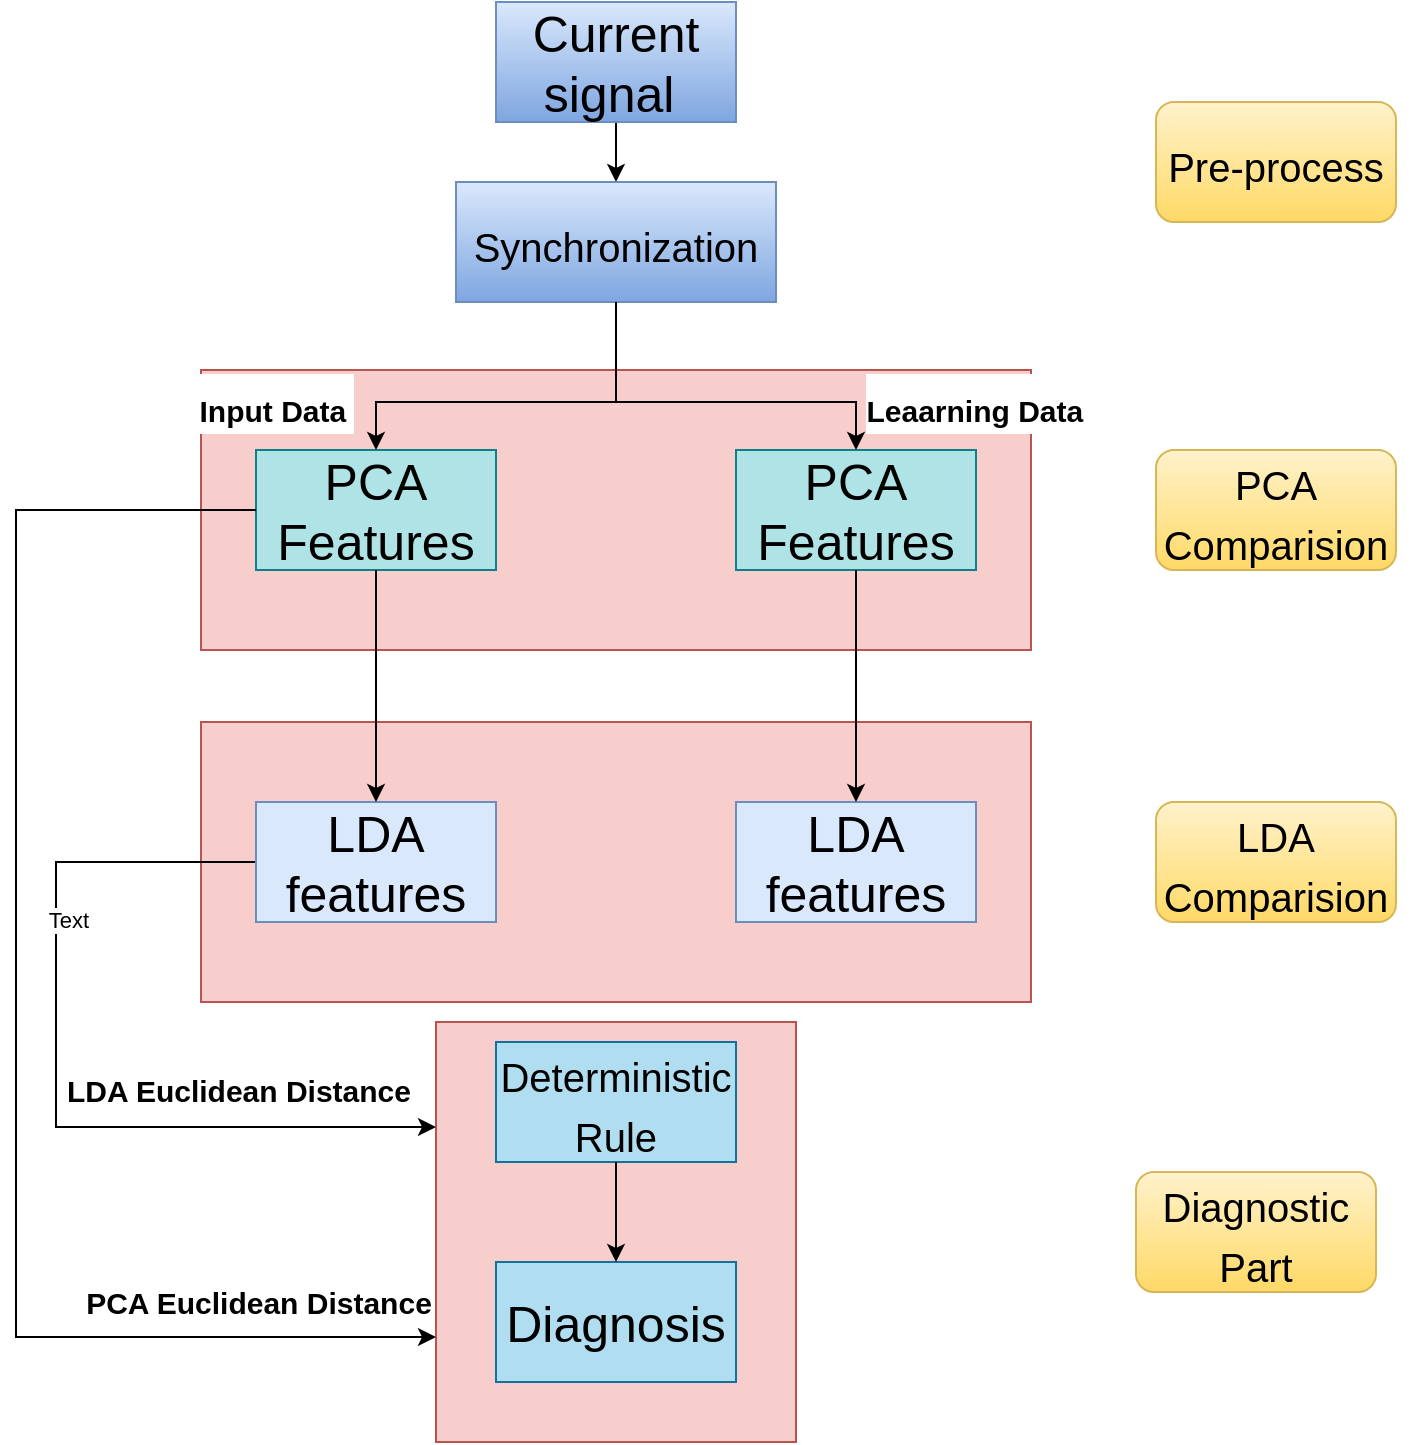 <mxfile version="22.0.4" type="github">
  <diagram name="Page-1" id="8uUQfdQlzwyxCqUWMDw8">
    <mxGraphModel dx="1938" dy="1120" grid="1" gridSize="10" guides="1" tooltips="1" connect="1" arrows="1" fold="1" page="1" pageScale="1" pageWidth="1169" pageHeight="827" math="0" shadow="0">
      <root>
        <mxCell id="0" />
        <mxCell id="1" parent="0" />
        <mxCell id="XMrZmeqTqdPVza6Q-LWn-39" value="" style="group;fontSize=25;" vertex="1" connectable="0" parent="1">
          <mxGeometry x="140" y="40" width="700" height="720" as="geometry" />
        </mxCell>
        <mxCell id="XMrZmeqTqdPVza6Q-LWn-10" value="" style="group;fillColor=#b1ddf0;strokeColor=#10739e;fontSize=25;" vertex="1" connectable="0" parent="XMrZmeqTqdPVza6Q-LWn-39">
          <mxGeometry x="92.5" y="184" width="415" height="140" as="geometry" />
        </mxCell>
        <mxCell id="XMrZmeqTqdPVza6Q-LWn-5" value="" style="rounded=0;whiteSpace=wrap;html=1;fillColor=#f8cecc;strokeColor=#b85450;fontSize=25;" vertex="1" parent="XMrZmeqTqdPVza6Q-LWn-10">
          <mxGeometry width="415" height="140" as="geometry" />
        </mxCell>
        <mxCell id="XMrZmeqTqdPVza6Q-LWn-7" value="PCA Features" style="rounded=0;whiteSpace=wrap;html=1;fillColor=#b0e3e6;strokeColor=#0e8088;fontSize=25;" vertex="1" parent="XMrZmeqTqdPVza6Q-LWn-10">
          <mxGeometry x="27.5" y="40" width="120" height="60" as="geometry" />
        </mxCell>
        <mxCell id="XMrZmeqTqdPVza6Q-LWn-8" value="PCA Features" style="rounded=0;whiteSpace=wrap;html=1;fillColor=#b0e3e6;strokeColor=#0e8088;fontSize=25;" vertex="1" parent="XMrZmeqTqdPVza6Q-LWn-10">
          <mxGeometry x="267.5" y="40" width="120" height="60" as="geometry" />
        </mxCell>
        <mxCell id="XMrZmeqTqdPVza6Q-LWn-29" value="" style="rounded=0;whiteSpace=wrap;html=1;fillColor=#f8cecc;strokeColor=#b85450;fontSize=25;" vertex="1" parent="XMrZmeqTqdPVza6Q-LWn-39">
          <mxGeometry x="210" y="510" width="180" height="210" as="geometry" />
        </mxCell>
        <mxCell id="XMrZmeqTqdPVza6Q-LWn-44" value="" style="edgeStyle=orthogonalEdgeStyle;rounded=0;orthogonalLoop=1;jettySize=auto;html=1;" edge="1" parent="XMrZmeqTqdPVza6Q-LWn-39" source="XMrZmeqTqdPVza6Q-LWn-1" target="XMrZmeqTqdPVza6Q-LWn-2">
          <mxGeometry relative="1" as="geometry" />
        </mxCell>
        <mxCell id="XMrZmeqTqdPVza6Q-LWn-1" value="&lt;font style=&quot;font-size: 25px;&quot;&gt;Current signal&amp;nbsp;&lt;/font&gt;" style="rounded=0;whiteSpace=wrap;html=1;fillColor=#dae8fc;gradientColor=#7ea6e0;strokeColor=#6c8ebf;fontSize=25;" vertex="1" parent="XMrZmeqTqdPVza6Q-LWn-39">
          <mxGeometry x="240" width="120" height="60" as="geometry" />
        </mxCell>
        <mxCell id="XMrZmeqTqdPVza6Q-LWn-36" style="edgeStyle=orthogonalEdgeStyle;rounded=0;orthogonalLoop=1;jettySize=auto;html=1;entryX=0.5;entryY=0;entryDx=0;entryDy=0;fontSize=25;" edge="1" parent="XMrZmeqTqdPVza6Q-LWn-39" source="XMrZmeqTqdPVza6Q-LWn-2" target="XMrZmeqTqdPVza6Q-LWn-7">
          <mxGeometry relative="1" as="geometry">
            <Array as="points">
              <mxPoint x="300" y="200" />
              <mxPoint x="180" y="200" />
            </Array>
          </mxGeometry>
        </mxCell>
        <mxCell id="XMrZmeqTqdPVza6Q-LWn-38" value="&lt;font style=&quot;font-size: 15px;&quot;&gt;Input Data&amp;nbsp;&lt;/font&gt;" style="edgeLabel;html=1;align=center;verticalAlign=middle;resizable=0;points=[];fontStyle=1;fontSize=25;" vertex="1" connectable="0" parent="XMrZmeqTqdPVza6Q-LWn-36">
          <mxGeometry x="0.176" y="1" relative="1" as="geometry">
            <mxPoint x="-106" y="-1" as="offset" />
          </mxGeometry>
        </mxCell>
        <mxCell id="XMrZmeqTqdPVza6Q-LWn-2" value="&lt;font style=&quot;font-size: 20px;&quot;&gt;Synchronization&lt;/font&gt;" style="rounded=0;whiteSpace=wrap;html=1;fillColor=#dae8fc;gradientColor=#7ea6e0;strokeColor=#6c8ebf;fontSize=25;" vertex="1" parent="XMrZmeqTqdPVza6Q-LWn-39">
          <mxGeometry x="220" y="90" width="160" height="60" as="geometry" />
        </mxCell>
        <mxCell id="XMrZmeqTqdPVza6Q-LWn-4" value="&lt;font style=&quot;font-size: 20px;&quot;&gt;Pre-process&lt;/font&gt;" style="rounded=1;whiteSpace=wrap;html=1;fillColor=#fff2cc;gradientColor=#ffd966;strokeColor=#d6b656;fontSize=25;" vertex="1" parent="XMrZmeqTqdPVza6Q-LWn-39">
          <mxGeometry x="570" y="50" width="120" height="60" as="geometry" />
        </mxCell>
        <mxCell id="XMrZmeqTqdPVza6Q-LWn-11" value="" style="rounded=0;whiteSpace=wrap;html=1;fillColor=#f8cecc;strokeColor=#b85450;fontSize=25;" vertex="1" parent="XMrZmeqTqdPVza6Q-LWn-39">
          <mxGeometry x="92.5" y="360" width="415" height="140" as="geometry" />
        </mxCell>
        <mxCell id="XMrZmeqTqdPVza6Q-LWn-30" value="" style="edgeStyle=orthogonalEdgeStyle;rounded=0;orthogonalLoop=1;jettySize=auto;html=1;entryX=0;entryY=0.25;entryDx=0;entryDy=0;fontSize=25;" edge="1" parent="XMrZmeqTqdPVza6Q-LWn-39" source="XMrZmeqTqdPVza6Q-LWn-12" target="XMrZmeqTqdPVza6Q-LWn-29">
          <mxGeometry relative="1" as="geometry">
            <Array as="points">
              <mxPoint x="20" y="430" />
              <mxPoint x="20" y="563" />
            </Array>
          </mxGeometry>
        </mxCell>
        <mxCell id="XMrZmeqTqdPVza6Q-LWn-32" value="&lt;b style=&quot;&quot;&gt;&lt;font style=&quot;font-size: 15px;&quot;&gt;LDA Euclidean Distance&lt;/font&gt;&lt;/b&gt;" style="edgeLabel;html=1;align=center;verticalAlign=middle;resizable=0;points=[];fontSize=25;" vertex="1" connectable="0" parent="XMrZmeqTqdPVza6Q-LWn-30">
          <mxGeometry x="0.542" y="-2" relative="1" as="geometry">
            <mxPoint x="-2" y="-25" as="offset" />
          </mxGeometry>
        </mxCell>
        <mxCell id="XMrZmeqTqdPVza6Q-LWn-41" value="Text" style="edgeLabel;html=1;align=center;verticalAlign=middle;resizable=0;points=[];" vertex="1" connectable="0" parent="XMrZmeqTqdPVza6Q-LWn-30">
          <mxGeometry x="-0.385" y="6" relative="1" as="geometry">
            <mxPoint y="-1" as="offset" />
          </mxGeometry>
        </mxCell>
        <mxCell id="XMrZmeqTqdPVza6Q-LWn-12" value="LDA features" style="rounded=0;whiteSpace=wrap;html=1;fillColor=#dae8fc;strokeColor=#6c8ebf;fontSize=25;" vertex="1" parent="XMrZmeqTqdPVza6Q-LWn-39">
          <mxGeometry x="120" y="400" width="120" height="60" as="geometry" />
        </mxCell>
        <mxCell id="XMrZmeqTqdPVza6Q-LWn-13" value="LDA features" style="rounded=0;whiteSpace=wrap;html=1;fillColor=#dae8fc;strokeColor=#6c8ebf;fontSize=25;" vertex="1" parent="XMrZmeqTqdPVza6Q-LWn-39">
          <mxGeometry x="360" y="400" width="120" height="60" as="geometry" />
        </mxCell>
        <mxCell id="XMrZmeqTqdPVza6Q-LWn-15" value="&lt;font style=&quot;font-size: 20px;&quot;&gt;Deterministic Rule&lt;/font&gt;" style="rounded=0;whiteSpace=wrap;html=1;fillColor=#b1ddf0;strokeColor=#10739e;fontSize=25;" vertex="1" parent="XMrZmeqTqdPVza6Q-LWn-39">
          <mxGeometry x="240" y="520" width="120" height="60" as="geometry" />
        </mxCell>
        <mxCell id="XMrZmeqTqdPVza6Q-LWn-16" value="Diagnosis" style="rounded=0;whiteSpace=wrap;html=1;fillColor=#b1ddf0;strokeColor=#10739e;fontSize=25;" vertex="1" parent="XMrZmeqTqdPVza6Q-LWn-39">
          <mxGeometry x="240" y="630" width="120" height="60" as="geometry" />
        </mxCell>
        <mxCell id="XMrZmeqTqdPVza6Q-LWn-18" value="&lt;font style=&quot;font-size: 20px;&quot;&gt;PCA Comparision&lt;/font&gt;" style="rounded=1;whiteSpace=wrap;html=1;fillColor=#fff2cc;gradientColor=#ffd966;strokeColor=#d6b656;fontSize=25;" vertex="1" parent="XMrZmeqTqdPVza6Q-LWn-39">
          <mxGeometry x="570" y="224" width="120" height="60" as="geometry" />
        </mxCell>
        <mxCell id="XMrZmeqTqdPVza6Q-LWn-20" value="&lt;font style=&quot;font-size: 20px;&quot;&gt;LDA Comparision&lt;/font&gt;" style="rounded=1;whiteSpace=wrap;html=1;fillColor=#fff2cc;gradientColor=#ffd966;strokeColor=#d6b656;fontSize=25;" vertex="1" parent="XMrZmeqTqdPVza6Q-LWn-39">
          <mxGeometry x="570" y="400" width="120" height="60" as="geometry" />
        </mxCell>
        <mxCell id="XMrZmeqTqdPVza6Q-LWn-24" value="" style="edgeStyle=orthogonalEdgeStyle;rounded=0;orthogonalLoop=1;jettySize=auto;html=1;fontSize=25;" edge="1" parent="XMrZmeqTqdPVza6Q-LWn-39" source="XMrZmeqTqdPVza6Q-LWn-7" target="XMrZmeqTqdPVza6Q-LWn-12">
          <mxGeometry relative="1" as="geometry" />
        </mxCell>
        <mxCell id="XMrZmeqTqdPVza6Q-LWn-25" value="" style="edgeStyle=orthogonalEdgeStyle;rounded=0;orthogonalLoop=1;jettySize=auto;html=1;fontSize=25;" edge="1" parent="XMrZmeqTqdPVza6Q-LWn-39" source="XMrZmeqTqdPVza6Q-LWn-8" target="XMrZmeqTqdPVza6Q-LWn-13">
          <mxGeometry relative="1" as="geometry" />
        </mxCell>
        <mxCell id="XMrZmeqTqdPVza6Q-LWn-31" style="edgeStyle=orthogonalEdgeStyle;rounded=0;orthogonalLoop=1;jettySize=auto;html=1;entryX=0;entryY=0.75;entryDx=0;entryDy=0;fontSize=25;" edge="1" parent="XMrZmeqTqdPVza6Q-LWn-39" source="XMrZmeqTqdPVza6Q-LWn-7" target="XMrZmeqTqdPVza6Q-LWn-29">
          <mxGeometry relative="1" as="geometry">
            <Array as="points">
              <mxPoint y="254" />
              <mxPoint y="668" />
            </Array>
          </mxGeometry>
        </mxCell>
        <mxCell id="XMrZmeqTqdPVza6Q-LWn-33" value="&lt;b style=&quot;&quot;&gt;&lt;font style=&quot;font-size: 15px;&quot;&gt;PCA Euclidean Distance&lt;/font&gt;&lt;/b&gt;" style="edgeLabel;html=1;align=center;verticalAlign=middle;resizable=0;points=[];fontSize=25;" vertex="1" connectable="0" parent="XMrZmeqTqdPVza6Q-LWn-31">
          <mxGeometry x="0.719" y="-1" relative="1" as="geometry">
            <mxPoint x="15" y="-23" as="offset" />
          </mxGeometry>
        </mxCell>
        <mxCell id="XMrZmeqTqdPVza6Q-LWn-34" value="&lt;font style=&quot;font-size: 20px;&quot;&gt;Diagnostic Part&lt;/font&gt;" style="rounded=1;whiteSpace=wrap;html=1;fillColor=#fff2cc;gradientColor=#ffd966;strokeColor=#d6b656;fontSize=25;" vertex="1" parent="XMrZmeqTqdPVza6Q-LWn-39">
          <mxGeometry x="560" y="585" width="120" height="60" as="geometry" />
        </mxCell>
        <mxCell id="XMrZmeqTqdPVza6Q-LWn-23" value="" style="edgeStyle=orthogonalEdgeStyle;rounded=0;orthogonalLoop=1;jettySize=auto;html=1;fontSize=25;" edge="1" parent="XMrZmeqTqdPVza6Q-LWn-39" source="XMrZmeqTqdPVza6Q-LWn-15" target="XMrZmeqTqdPVza6Q-LWn-16">
          <mxGeometry relative="1" as="geometry" />
        </mxCell>
        <mxCell id="XMrZmeqTqdPVza6Q-LWn-6" value="" style="edgeStyle=orthogonalEdgeStyle;rounded=0;orthogonalLoop=1;jettySize=auto;html=1;entryX=0.5;entryY=0;entryDx=0;entryDy=0;fontSize=25;" edge="1" parent="XMrZmeqTqdPVza6Q-LWn-39" source="XMrZmeqTqdPVza6Q-LWn-2" target="XMrZmeqTqdPVza6Q-LWn-8">
          <mxGeometry relative="1" as="geometry">
            <Array as="points">
              <mxPoint x="300" y="200" />
              <mxPoint x="420" y="200" />
            </Array>
          </mxGeometry>
        </mxCell>
        <mxCell id="XMrZmeqTqdPVza6Q-LWn-37" value="&lt;font style=&quot;font-size: 15px;&quot;&gt;Leaarning Data&amp;nbsp;&lt;/font&gt;" style="edgeLabel;html=1;align=center;verticalAlign=middle;resizable=0;points=[];fontStyle=1;fontSize=25;" vertex="1" connectable="0" parent="XMrZmeqTqdPVza6Q-LWn-6">
          <mxGeometry x="-0.09" y="-16" relative="1" as="geometry">
            <mxPoint x="142" y="-16" as="offset" />
          </mxGeometry>
        </mxCell>
      </root>
    </mxGraphModel>
  </diagram>
</mxfile>
